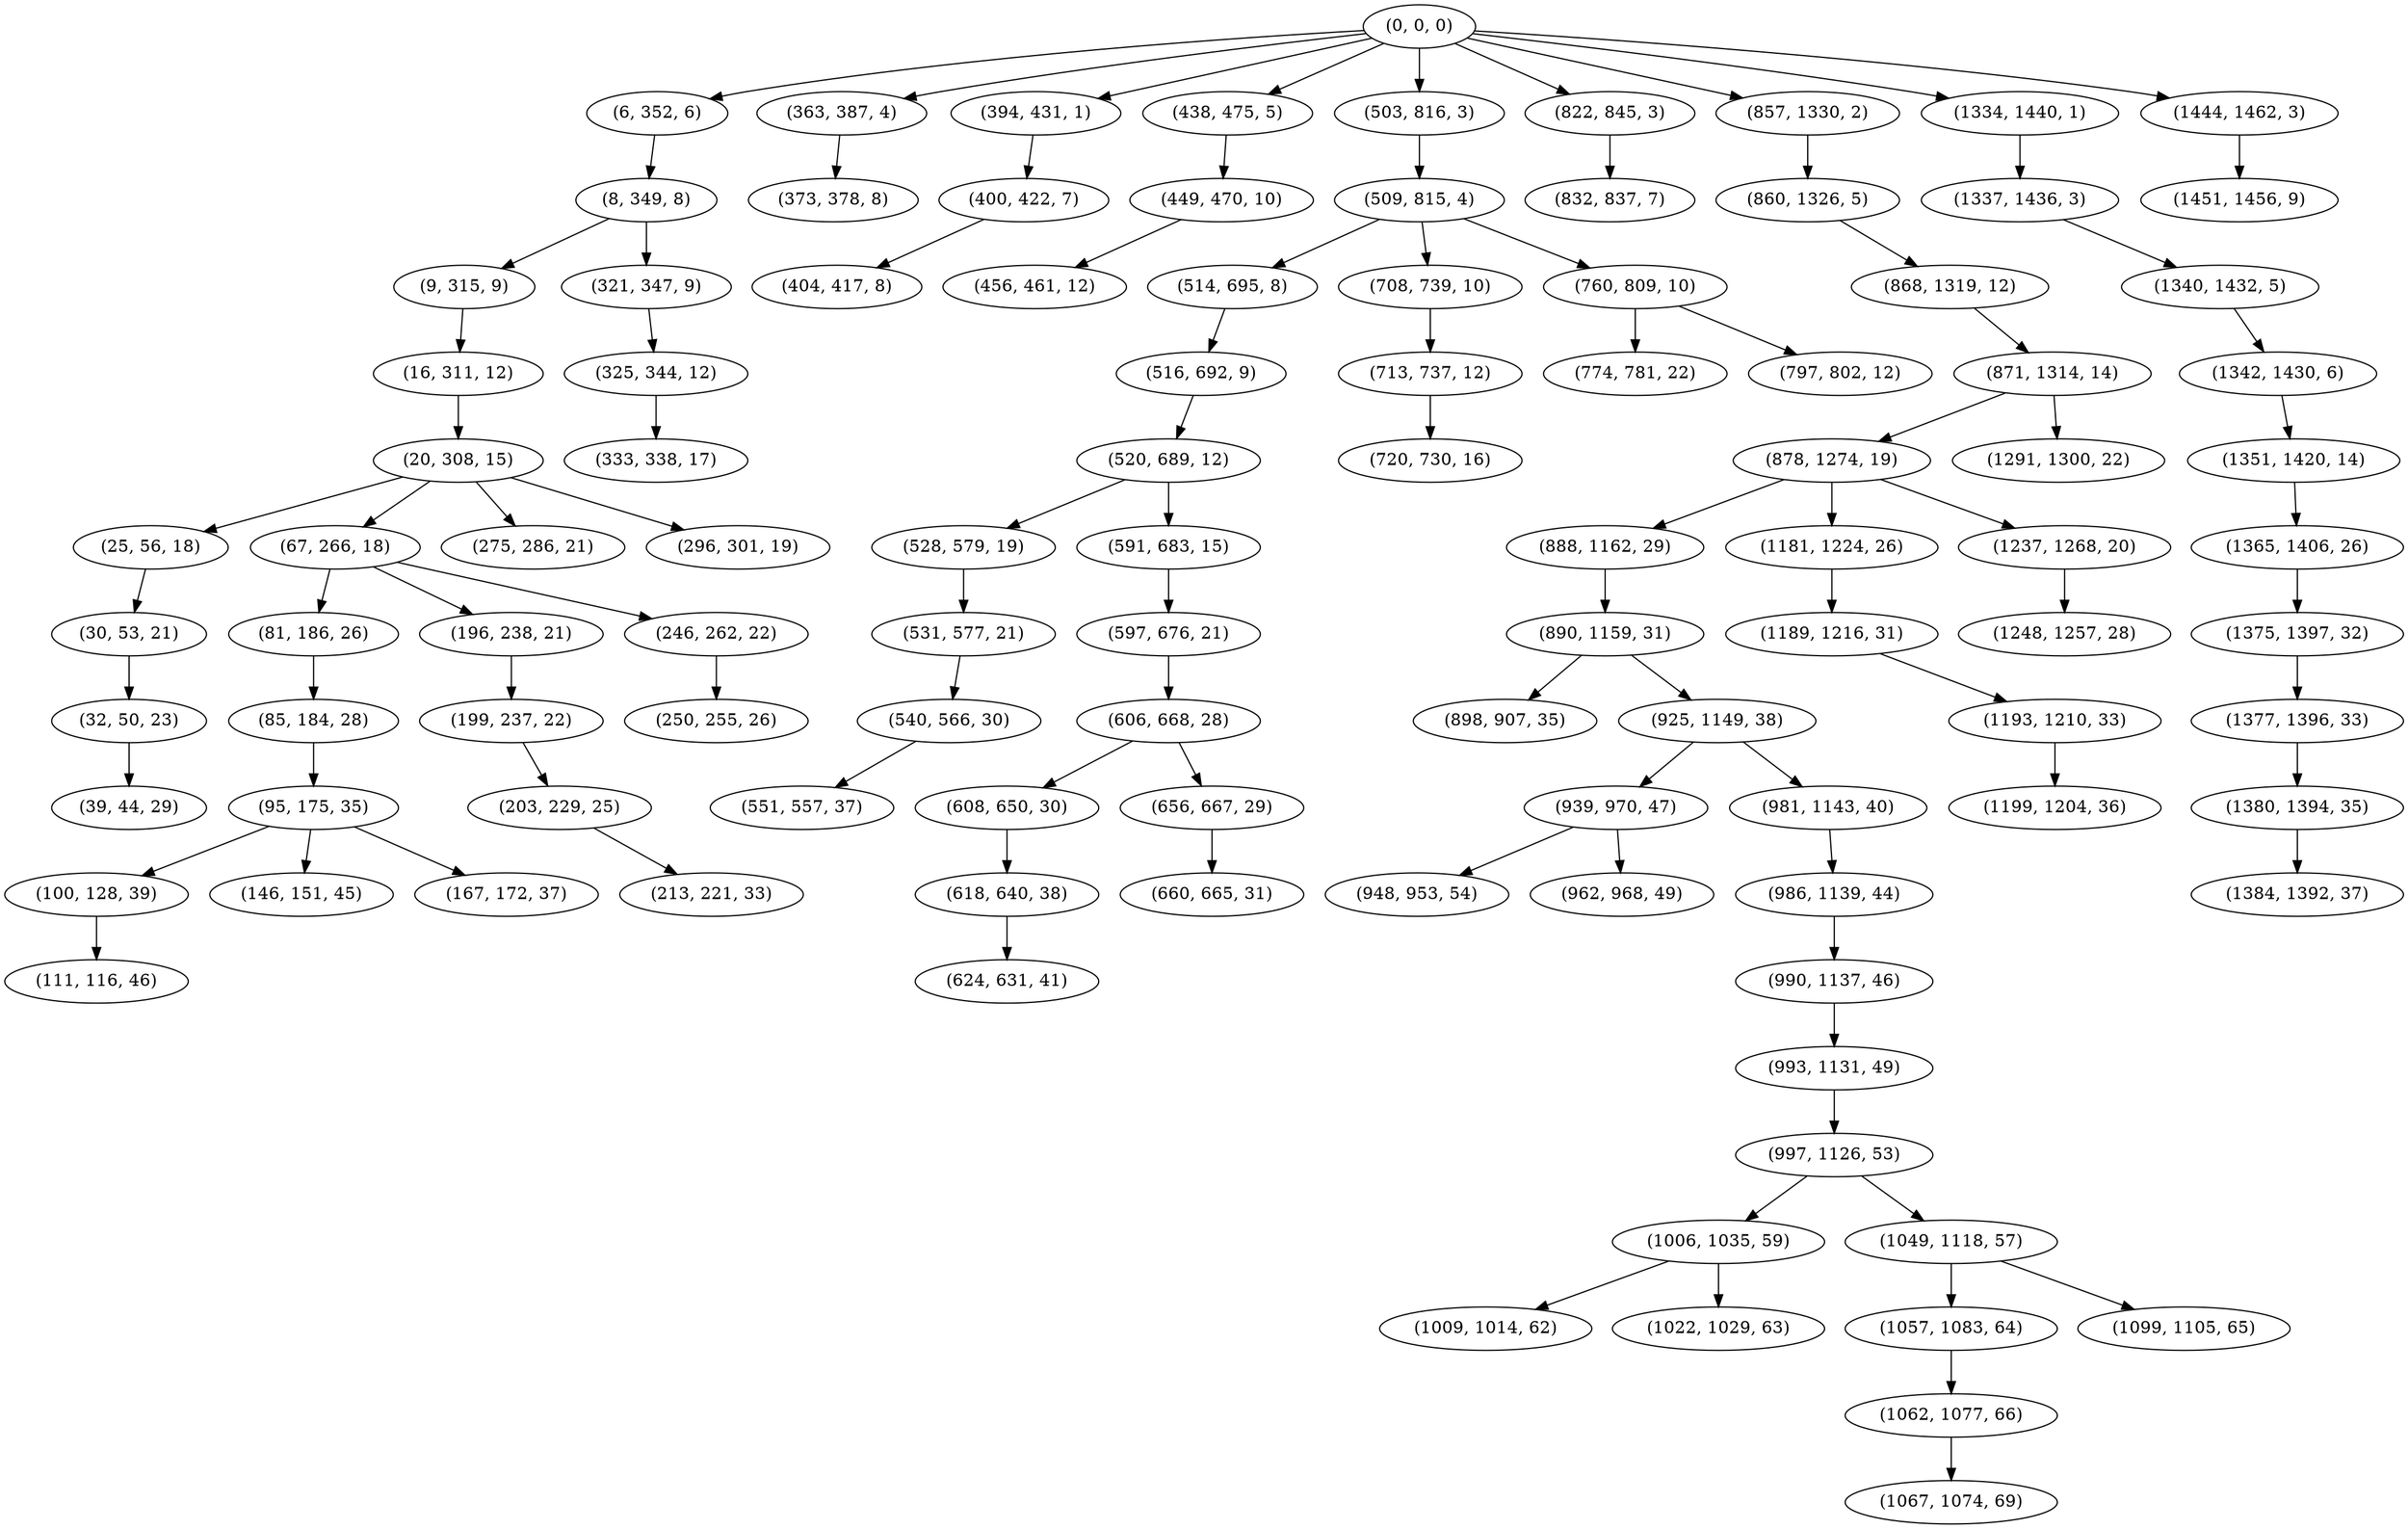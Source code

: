 digraph tree {
    "(0, 0, 0)";
    "(6, 352, 6)";
    "(8, 349, 8)";
    "(9, 315, 9)";
    "(16, 311, 12)";
    "(20, 308, 15)";
    "(25, 56, 18)";
    "(30, 53, 21)";
    "(32, 50, 23)";
    "(39, 44, 29)";
    "(67, 266, 18)";
    "(81, 186, 26)";
    "(85, 184, 28)";
    "(95, 175, 35)";
    "(100, 128, 39)";
    "(111, 116, 46)";
    "(146, 151, 45)";
    "(167, 172, 37)";
    "(196, 238, 21)";
    "(199, 237, 22)";
    "(203, 229, 25)";
    "(213, 221, 33)";
    "(246, 262, 22)";
    "(250, 255, 26)";
    "(275, 286, 21)";
    "(296, 301, 19)";
    "(321, 347, 9)";
    "(325, 344, 12)";
    "(333, 338, 17)";
    "(363, 387, 4)";
    "(373, 378, 8)";
    "(394, 431, 1)";
    "(400, 422, 7)";
    "(404, 417, 8)";
    "(438, 475, 5)";
    "(449, 470, 10)";
    "(456, 461, 12)";
    "(503, 816, 3)";
    "(509, 815, 4)";
    "(514, 695, 8)";
    "(516, 692, 9)";
    "(520, 689, 12)";
    "(528, 579, 19)";
    "(531, 577, 21)";
    "(540, 566, 30)";
    "(551, 557, 37)";
    "(591, 683, 15)";
    "(597, 676, 21)";
    "(606, 668, 28)";
    "(608, 650, 30)";
    "(618, 640, 38)";
    "(624, 631, 41)";
    "(656, 667, 29)";
    "(660, 665, 31)";
    "(708, 739, 10)";
    "(713, 737, 12)";
    "(720, 730, 16)";
    "(760, 809, 10)";
    "(774, 781, 22)";
    "(797, 802, 12)";
    "(822, 845, 3)";
    "(832, 837, 7)";
    "(857, 1330, 2)";
    "(860, 1326, 5)";
    "(868, 1319, 12)";
    "(871, 1314, 14)";
    "(878, 1274, 19)";
    "(888, 1162, 29)";
    "(890, 1159, 31)";
    "(898, 907, 35)";
    "(925, 1149, 38)";
    "(939, 970, 47)";
    "(948, 953, 54)";
    "(962, 968, 49)";
    "(981, 1143, 40)";
    "(986, 1139, 44)";
    "(990, 1137, 46)";
    "(993, 1131, 49)";
    "(997, 1126, 53)";
    "(1006, 1035, 59)";
    "(1009, 1014, 62)";
    "(1022, 1029, 63)";
    "(1049, 1118, 57)";
    "(1057, 1083, 64)";
    "(1062, 1077, 66)";
    "(1067, 1074, 69)";
    "(1099, 1105, 65)";
    "(1181, 1224, 26)";
    "(1189, 1216, 31)";
    "(1193, 1210, 33)";
    "(1199, 1204, 36)";
    "(1237, 1268, 20)";
    "(1248, 1257, 28)";
    "(1291, 1300, 22)";
    "(1334, 1440, 1)";
    "(1337, 1436, 3)";
    "(1340, 1432, 5)";
    "(1342, 1430, 6)";
    "(1351, 1420, 14)";
    "(1365, 1406, 26)";
    "(1375, 1397, 32)";
    "(1377, 1396, 33)";
    "(1380, 1394, 35)";
    "(1384, 1392, 37)";
    "(1444, 1462, 3)";
    "(1451, 1456, 9)";
    "(0, 0, 0)" -> "(6, 352, 6)";
    "(0, 0, 0)" -> "(363, 387, 4)";
    "(0, 0, 0)" -> "(394, 431, 1)";
    "(0, 0, 0)" -> "(438, 475, 5)";
    "(0, 0, 0)" -> "(503, 816, 3)";
    "(0, 0, 0)" -> "(822, 845, 3)";
    "(0, 0, 0)" -> "(857, 1330, 2)";
    "(0, 0, 0)" -> "(1334, 1440, 1)";
    "(0, 0, 0)" -> "(1444, 1462, 3)";
    "(6, 352, 6)" -> "(8, 349, 8)";
    "(8, 349, 8)" -> "(9, 315, 9)";
    "(8, 349, 8)" -> "(321, 347, 9)";
    "(9, 315, 9)" -> "(16, 311, 12)";
    "(16, 311, 12)" -> "(20, 308, 15)";
    "(20, 308, 15)" -> "(25, 56, 18)";
    "(20, 308, 15)" -> "(67, 266, 18)";
    "(20, 308, 15)" -> "(275, 286, 21)";
    "(20, 308, 15)" -> "(296, 301, 19)";
    "(25, 56, 18)" -> "(30, 53, 21)";
    "(30, 53, 21)" -> "(32, 50, 23)";
    "(32, 50, 23)" -> "(39, 44, 29)";
    "(67, 266, 18)" -> "(81, 186, 26)";
    "(67, 266, 18)" -> "(196, 238, 21)";
    "(67, 266, 18)" -> "(246, 262, 22)";
    "(81, 186, 26)" -> "(85, 184, 28)";
    "(85, 184, 28)" -> "(95, 175, 35)";
    "(95, 175, 35)" -> "(100, 128, 39)";
    "(95, 175, 35)" -> "(146, 151, 45)";
    "(95, 175, 35)" -> "(167, 172, 37)";
    "(100, 128, 39)" -> "(111, 116, 46)";
    "(196, 238, 21)" -> "(199, 237, 22)";
    "(199, 237, 22)" -> "(203, 229, 25)";
    "(203, 229, 25)" -> "(213, 221, 33)";
    "(246, 262, 22)" -> "(250, 255, 26)";
    "(321, 347, 9)" -> "(325, 344, 12)";
    "(325, 344, 12)" -> "(333, 338, 17)";
    "(363, 387, 4)" -> "(373, 378, 8)";
    "(394, 431, 1)" -> "(400, 422, 7)";
    "(400, 422, 7)" -> "(404, 417, 8)";
    "(438, 475, 5)" -> "(449, 470, 10)";
    "(449, 470, 10)" -> "(456, 461, 12)";
    "(503, 816, 3)" -> "(509, 815, 4)";
    "(509, 815, 4)" -> "(514, 695, 8)";
    "(509, 815, 4)" -> "(708, 739, 10)";
    "(509, 815, 4)" -> "(760, 809, 10)";
    "(514, 695, 8)" -> "(516, 692, 9)";
    "(516, 692, 9)" -> "(520, 689, 12)";
    "(520, 689, 12)" -> "(528, 579, 19)";
    "(520, 689, 12)" -> "(591, 683, 15)";
    "(528, 579, 19)" -> "(531, 577, 21)";
    "(531, 577, 21)" -> "(540, 566, 30)";
    "(540, 566, 30)" -> "(551, 557, 37)";
    "(591, 683, 15)" -> "(597, 676, 21)";
    "(597, 676, 21)" -> "(606, 668, 28)";
    "(606, 668, 28)" -> "(608, 650, 30)";
    "(606, 668, 28)" -> "(656, 667, 29)";
    "(608, 650, 30)" -> "(618, 640, 38)";
    "(618, 640, 38)" -> "(624, 631, 41)";
    "(656, 667, 29)" -> "(660, 665, 31)";
    "(708, 739, 10)" -> "(713, 737, 12)";
    "(713, 737, 12)" -> "(720, 730, 16)";
    "(760, 809, 10)" -> "(774, 781, 22)";
    "(760, 809, 10)" -> "(797, 802, 12)";
    "(822, 845, 3)" -> "(832, 837, 7)";
    "(857, 1330, 2)" -> "(860, 1326, 5)";
    "(860, 1326, 5)" -> "(868, 1319, 12)";
    "(868, 1319, 12)" -> "(871, 1314, 14)";
    "(871, 1314, 14)" -> "(878, 1274, 19)";
    "(871, 1314, 14)" -> "(1291, 1300, 22)";
    "(878, 1274, 19)" -> "(888, 1162, 29)";
    "(878, 1274, 19)" -> "(1181, 1224, 26)";
    "(878, 1274, 19)" -> "(1237, 1268, 20)";
    "(888, 1162, 29)" -> "(890, 1159, 31)";
    "(890, 1159, 31)" -> "(898, 907, 35)";
    "(890, 1159, 31)" -> "(925, 1149, 38)";
    "(925, 1149, 38)" -> "(939, 970, 47)";
    "(925, 1149, 38)" -> "(981, 1143, 40)";
    "(939, 970, 47)" -> "(948, 953, 54)";
    "(939, 970, 47)" -> "(962, 968, 49)";
    "(981, 1143, 40)" -> "(986, 1139, 44)";
    "(986, 1139, 44)" -> "(990, 1137, 46)";
    "(990, 1137, 46)" -> "(993, 1131, 49)";
    "(993, 1131, 49)" -> "(997, 1126, 53)";
    "(997, 1126, 53)" -> "(1006, 1035, 59)";
    "(997, 1126, 53)" -> "(1049, 1118, 57)";
    "(1006, 1035, 59)" -> "(1009, 1014, 62)";
    "(1006, 1035, 59)" -> "(1022, 1029, 63)";
    "(1049, 1118, 57)" -> "(1057, 1083, 64)";
    "(1049, 1118, 57)" -> "(1099, 1105, 65)";
    "(1057, 1083, 64)" -> "(1062, 1077, 66)";
    "(1062, 1077, 66)" -> "(1067, 1074, 69)";
    "(1181, 1224, 26)" -> "(1189, 1216, 31)";
    "(1189, 1216, 31)" -> "(1193, 1210, 33)";
    "(1193, 1210, 33)" -> "(1199, 1204, 36)";
    "(1237, 1268, 20)" -> "(1248, 1257, 28)";
    "(1334, 1440, 1)" -> "(1337, 1436, 3)";
    "(1337, 1436, 3)" -> "(1340, 1432, 5)";
    "(1340, 1432, 5)" -> "(1342, 1430, 6)";
    "(1342, 1430, 6)" -> "(1351, 1420, 14)";
    "(1351, 1420, 14)" -> "(1365, 1406, 26)";
    "(1365, 1406, 26)" -> "(1375, 1397, 32)";
    "(1375, 1397, 32)" -> "(1377, 1396, 33)";
    "(1377, 1396, 33)" -> "(1380, 1394, 35)";
    "(1380, 1394, 35)" -> "(1384, 1392, 37)";
    "(1444, 1462, 3)" -> "(1451, 1456, 9)";
}
